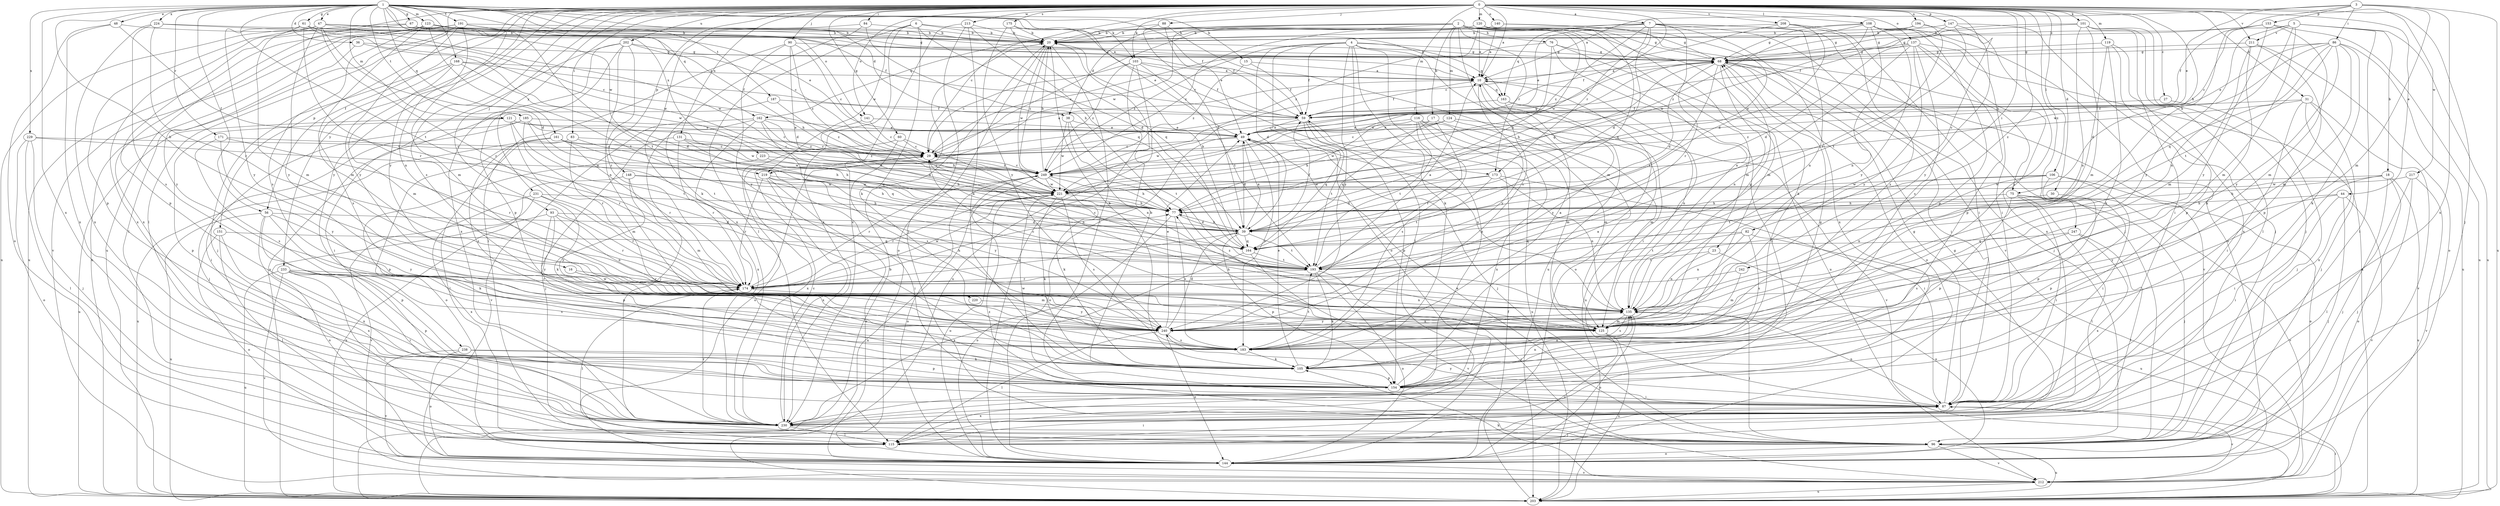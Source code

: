 strict digraph  {
0;
1;
2;
3;
4;
5;
6;
7;
10;
15;
16;
17;
18;
20;
23;
27;
29;
30;
31;
36;
38;
39;
44;
47;
48;
49;
56;
59;
60;
61;
67;
68;
75;
76;
77;
82;
83;
84;
86;
87;
88;
90;
93;
96;
101;
103;
105;
106;
108;
115;
116;
119;
120;
121;
123;
124;
125;
131;
135;
137;
140;
141;
144;
147;
148;
151;
153;
154;
161;
162;
163;
164;
168;
171;
173;
174;
175;
183;
185;
187;
191;
193;
194;
202;
203;
208;
211;
212;
213;
217;
219;
220;
221;
223;
224;
229;
230;
231;
233;
238;
240;
242;
247;
249;
0 -> 7  [label=a];
0 -> 10  [label=a];
0 -> 23  [label=c];
0 -> 27  [label=c];
0 -> 29  [label=c];
0 -> 30  [label=d];
0 -> 31  [label=d];
0 -> 44  [label=e];
0 -> 56  [label=f];
0 -> 60  [label=g];
0 -> 75  [label=h];
0 -> 82  [label=i];
0 -> 83  [label=i];
0 -> 84  [label=i];
0 -> 88  [label=j];
0 -> 90  [label=j];
0 -> 93  [label=j];
0 -> 96  [label=j];
0 -> 101  [label=k];
0 -> 103  [label=k];
0 -> 106  [label=l];
0 -> 108  [label=l];
0 -> 115  [label=l];
0 -> 116  [label=m];
0 -> 119  [label=m];
0 -> 120  [label=m];
0 -> 131  [label=n];
0 -> 137  [label=o];
0 -> 140  [label=o];
0 -> 141  [label=o];
0 -> 147  [label=p];
0 -> 148  [label=p];
0 -> 151  [label=p];
0 -> 175  [label=s];
0 -> 183  [label=s];
0 -> 194  [label=u];
0 -> 202  [label=u];
0 -> 203  [label=u];
0 -> 208  [label=v];
0 -> 211  [label=v];
0 -> 213  [label=w];
0 -> 217  [label=w];
0 -> 231  [label=y];
0 -> 233  [label=y];
0 -> 238  [label=y];
0 -> 240  [label=y];
0 -> 242  [label=z];
0 -> 247  [label=z];
0 -> 249  [label=z];
1 -> 15  [label=b];
1 -> 16  [label=b];
1 -> 36  [label=d];
1 -> 38  [label=d];
1 -> 47  [label=e];
1 -> 48  [label=e];
1 -> 56  [label=f];
1 -> 59  [label=f];
1 -> 61  [label=g];
1 -> 67  [label=g];
1 -> 103  [label=k];
1 -> 121  [label=m];
1 -> 123  [label=m];
1 -> 141  [label=o];
1 -> 161  [label=q];
1 -> 162  [label=q];
1 -> 168  [label=r];
1 -> 171  [label=r];
1 -> 173  [label=r];
1 -> 185  [label=t];
1 -> 187  [label=t];
1 -> 191  [label=t];
1 -> 193  [label=t];
1 -> 219  [label=w];
1 -> 223  [label=x];
1 -> 224  [label=x];
1 -> 229  [label=x];
1 -> 230  [label=x];
2 -> 17  [label=b];
2 -> 38  [label=d];
2 -> 68  [label=g];
2 -> 75  [label=h];
2 -> 76  [label=h];
2 -> 105  [label=k];
2 -> 124  [label=m];
2 -> 125  [label=m];
2 -> 135  [label=n];
2 -> 162  [label=q];
2 -> 173  [label=r];
2 -> 183  [label=s];
2 -> 219  [label=w];
2 -> 249  [label=z];
3 -> 10  [label=a];
3 -> 49  [label=e];
3 -> 77  [label=h];
3 -> 86  [label=i];
3 -> 125  [label=m];
3 -> 153  [label=p];
3 -> 203  [label=u];
3 -> 230  [label=x];
4 -> 39  [label=d];
4 -> 59  [label=f];
4 -> 68  [label=g];
4 -> 105  [label=k];
4 -> 115  [label=l];
4 -> 144  [label=o];
4 -> 163  [label=q];
4 -> 203  [label=u];
4 -> 230  [label=x];
4 -> 240  [label=y];
4 -> 249  [label=z];
5 -> 18  [label=b];
5 -> 29  [label=c];
5 -> 115  [label=l];
5 -> 125  [label=m];
5 -> 135  [label=n];
5 -> 203  [label=u];
5 -> 211  [label=v];
5 -> 240  [label=y];
6 -> 10  [label=a];
6 -> 20  [label=b];
6 -> 39  [label=d];
6 -> 105  [label=k];
6 -> 115  [label=l];
6 -> 219  [label=w];
6 -> 230  [label=x];
7 -> 20  [label=b];
7 -> 39  [label=d];
7 -> 49  [label=e];
7 -> 96  [label=j];
7 -> 135  [label=n];
7 -> 163  [label=q];
7 -> 173  [label=r];
7 -> 174  [label=r];
7 -> 212  [label=v];
7 -> 230  [label=x];
7 -> 249  [label=z];
10 -> 59  [label=f];
10 -> 87  [label=i];
10 -> 144  [label=o];
10 -> 163  [label=q];
10 -> 240  [label=y];
15 -> 10  [label=a];
15 -> 59  [label=f];
15 -> 249  [label=z];
16 -> 125  [label=m];
16 -> 174  [label=r];
16 -> 220  [label=w];
17 -> 49  [label=e];
17 -> 125  [label=m];
17 -> 164  [label=q];
17 -> 174  [label=r];
18 -> 77  [label=h];
18 -> 87  [label=i];
18 -> 96  [label=j];
18 -> 144  [label=o];
18 -> 203  [label=u];
18 -> 221  [label=w];
20 -> 68  [label=g];
20 -> 87  [label=i];
20 -> 144  [label=o];
20 -> 221  [label=w];
20 -> 249  [label=z];
23 -> 135  [label=n];
23 -> 144  [label=o];
23 -> 193  [label=t];
27 -> 59  [label=f];
27 -> 96  [label=j];
29 -> 10  [label=a];
29 -> 68  [label=g];
29 -> 230  [label=x];
29 -> 249  [label=z];
30 -> 77  [label=h];
30 -> 154  [label=p];
31 -> 59  [label=f];
31 -> 87  [label=i];
31 -> 96  [label=j];
31 -> 212  [label=v];
31 -> 230  [label=x];
31 -> 249  [label=z];
36 -> 68  [label=g];
36 -> 221  [label=w];
36 -> 240  [label=y];
38 -> 49  [label=e];
38 -> 135  [label=n];
38 -> 193  [label=t];
38 -> 221  [label=w];
39 -> 49  [label=e];
39 -> 59  [label=f];
39 -> 77  [label=h];
39 -> 154  [label=p];
39 -> 164  [label=q];
39 -> 174  [label=r];
39 -> 193  [label=t];
44 -> 77  [label=h];
44 -> 87  [label=i];
44 -> 96  [label=j];
44 -> 212  [label=v];
44 -> 240  [label=y];
47 -> 20  [label=b];
47 -> 39  [label=d];
47 -> 59  [label=f];
47 -> 154  [label=p];
47 -> 174  [label=r];
47 -> 203  [label=u];
47 -> 221  [label=w];
47 -> 240  [label=y];
48 -> 20  [label=b];
48 -> 144  [label=o];
48 -> 193  [label=t];
48 -> 230  [label=x];
49 -> 29  [label=c];
49 -> 39  [label=d];
49 -> 96  [label=j];
49 -> 135  [label=n];
49 -> 144  [label=o];
49 -> 183  [label=s];
56 -> 39  [label=d];
56 -> 105  [label=k];
56 -> 154  [label=p];
56 -> 203  [label=u];
56 -> 230  [label=x];
56 -> 240  [label=y];
59 -> 49  [label=e];
59 -> 154  [label=p];
59 -> 164  [label=q];
59 -> 193  [label=t];
59 -> 221  [label=w];
60 -> 29  [label=c];
60 -> 135  [label=n];
60 -> 144  [label=o];
60 -> 183  [label=s];
61 -> 20  [label=b];
61 -> 29  [label=c];
61 -> 125  [label=m];
61 -> 174  [label=r];
61 -> 221  [label=w];
61 -> 240  [label=y];
67 -> 20  [label=b];
67 -> 29  [label=c];
67 -> 68  [label=g];
67 -> 154  [label=p];
67 -> 230  [label=x];
68 -> 10  [label=a];
68 -> 39  [label=d];
68 -> 77  [label=h];
68 -> 87  [label=i];
68 -> 96  [label=j];
68 -> 135  [label=n];
68 -> 144  [label=o];
68 -> 193  [label=t];
68 -> 212  [label=v];
75 -> 77  [label=h];
75 -> 87  [label=i];
75 -> 96  [label=j];
75 -> 115  [label=l];
75 -> 154  [label=p];
75 -> 212  [label=v];
76 -> 29  [label=c];
76 -> 68  [label=g];
76 -> 77  [label=h];
76 -> 115  [label=l];
76 -> 203  [label=u];
77 -> 39  [label=d];
77 -> 68  [label=g];
77 -> 144  [label=o];
77 -> 183  [label=s];
82 -> 135  [label=n];
82 -> 164  [label=q];
82 -> 183  [label=s];
82 -> 193  [label=t];
82 -> 203  [label=u];
83 -> 29  [label=c];
83 -> 115  [label=l];
83 -> 125  [label=m];
83 -> 144  [label=o];
83 -> 221  [label=w];
84 -> 20  [label=b];
84 -> 77  [label=h];
84 -> 105  [label=k];
84 -> 230  [label=x];
86 -> 49  [label=e];
86 -> 68  [label=g];
86 -> 105  [label=k];
86 -> 125  [label=m];
86 -> 164  [label=q];
86 -> 193  [label=t];
86 -> 203  [label=u];
86 -> 221  [label=w];
86 -> 240  [label=y];
87 -> 68  [label=g];
87 -> 135  [label=n];
87 -> 212  [label=v];
87 -> 230  [label=x];
87 -> 240  [label=y];
88 -> 20  [label=b];
88 -> 39  [label=d];
88 -> 49  [label=e];
88 -> 125  [label=m];
90 -> 29  [label=c];
90 -> 39  [label=d];
90 -> 68  [label=g];
90 -> 115  [label=l];
90 -> 240  [label=y];
90 -> 249  [label=z];
93 -> 39  [label=d];
93 -> 135  [label=n];
93 -> 144  [label=o];
93 -> 154  [label=p];
93 -> 174  [label=r];
93 -> 240  [label=y];
96 -> 49  [label=e];
96 -> 144  [label=o];
96 -> 203  [label=u];
96 -> 212  [label=v];
96 -> 249  [label=z];
101 -> 20  [label=b];
101 -> 59  [label=f];
101 -> 87  [label=i];
101 -> 96  [label=j];
101 -> 115  [label=l];
101 -> 125  [label=m];
101 -> 135  [label=n];
103 -> 10  [label=a];
103 -> 29  [label=c];
103 -> 59  [label=f];
103 -> 144  [label=o];
103 -> 193  [label=t];
103 -> 203  [label=u];
103 -> 249  [label=z];
105 -> 20  [label=b];
105 -> 49  [label=e];
105 -> 135  [label=n];
105 -> 154  [label=p];
106 -> 87  [label=i];
106 -> 135  [label=n];
106 -> 144  [label=o];
106 -> 154  [label=p];
106 -> 193  [label=t];
106 -> 221  [label=w];
108 -> 20  [label=b];
108 -> 68  [label=g];
108 -> 87  [label=i];
108 -> 135  [label=n];
108 -> 144  [label=o];
108 -> 154  [label=p];
108 -> 221  [label=w];
108 -> 240  [label=y];
108 -> 249  [label=z];
115 -> 68  [label=g];
115 -> 87  [label=i];
116 -> 49  [label=e];
116 -> 77  [label=h];
116 -> 125  [label=m];
116 -> 183  [label=s];
116 -> 193  [label=t];
116 -> 203  [label=u];
116 -> 230  [label=x];
119 -> 39  [label=d];
119 -> 68  [label=g];
119 -> 105  [label=k];
119 -> 154  [label=p];
119 -> 230  [label=x];
120 -> 10  [label=a];
120 -> 20  [label=b];
120 -> 29  [label=c];
120 -> 125  [label=m];
120 -> 164  [label=q];
120 -> 221  [label=w];
120 -> 249  [label=z];
121 -> 29  [label=c];
121 -> 49  [label=e];
121 -> 154  [label=p];
121 -> 174  [label=r];
121 -> 193  [label=t];
121 -> 203  [label=u];
123 -> 20  [label=b];
123 -> 49  [label=e];
123 -> 59  [label=f];
123 -> 68  [label=g];
123 -> 125  [label=m];
123 -> 183  [label=s];
123 -> 193  [label=t];
123 -> 203  [label=u];
123 -> 230  [label=x];
124 -> 29  [label=c];
124 -> 49  [label=e];
124 -> 125  [label=m];
124 -> 212  [label=v];
124 -> 221  [label=w];
125 -> 77  [label=h];
125 -> 144  [label=o];
125 -> 203  [label=u];
125 -> 249  [label=z];
131 -> 29  [label=c];
131 -> 77  [label=h];
131 -> 96  [label=j];
131 -> 164  [label=q];
131 -> 174  [label=r];
135 -> 29  [label=c];
135 -> 68  [label=g];
135 -> 96  [label=j];
135 -> 125  [label=m];
135 -> 144  [label=o];
135 -> 183  [label=s];
135 -> 240  [label=y];
137 -> 39  [label=d];
137 -> 59  [label=f];
137 -> 68  [label=g];
137 -> 154  [label=p];
137 -> 174  [label=r];
137 -> 183  [label=s];
137 -> 203  [label=u];
137 -> 230  [label=x];
137 -> 240  [label=y];
140 -> 10  [label=a];
140 -> 20  [label=b];
140 -> 68  [label=g];
140 -> 221  [label=w];
141 -> 29  [label=c];
141 -> 39  [label=d];
141 -> 49  [label=e];
144 -> 212  [label=v];
147 -> 20  [label=b];
147 -> 68  [label=g];
147 -> 96  [label=j];
147 -> 183  [label=s];
147 -> 193  [label=t];
148 -> 77  [label=h];
148 -> 105  [label=k];
148 -> 125  [label=m];
148 -> 203  [label=u];
148 -> 221  [label=w];
151 -> 115  [label=l];
151 -> 144  [label=o];
151 -> 164  [label=q];
151 -> 230  [label=x];
153 -> 20  [label=b];
153 -> 59  [label=f];
153 -> 68  [label=g];
153 -> 125  [label=m];
153 -> 203  [label=u];
153 -> 240  [label=y];
154 -> 10  [label=a];
154 -> 20  [label=b];
154 -> 68  [label=g];
154 -> 87  [label=i];
154 -> 135  [label=n];
154 -> 221  [label=w];
161 -> 29  [label=c];
161 -> 77  [label=h];
161 -> 174  [label=r];
161 -> 183  [label=s];
161 -> 203  [label=u];
161 -> 249  [label=z];
162 -> 49  [label=e];
162 -> 77  [label=h];
162 -> 96  [label=j];
162 -> 164  [label=q];
162 -> 212  [label=v];
162 -> 230  [label=x];
162 -> 249  [label=z];
163 -> 59  [label=f];
163 -> 135  [label=n];
163 -> 203  [label=u];
163 -> 240  [label=y];
164 -> 20  [label=b];
164 -> 193  [label=t];
164 -> 212  [label=v];
164 -> 230  [label=x];
168 -> 10  [label=a];
168 -> 39  [label=d];
168 -> 59  [label=f];
168 -> 96  [label=j];
168 -> 125  [label=m];
168 -> 183  [label=s];
171 -> 29  [label=c];
171 -> 174  [label=r];
171 -> 183  [label=s];
171 -> 240  [label=y];
173 -> 39  [label=d];
173 -> 87  [label=i];
173 -> 135  [label=n];
173 -> 193  [label=t];
173 -> 221  [label=w];
174 -> 20  [label=b];
174 -> 77  [label=h];
174 -> 115  [label=l];
174 -> 135  [label=n];
174 -> 221  [label=w];
175 -> 20  [label=b];
175 -> 49  [label=e];
175 -> 164  [label=q];
175 -> 240  [label=y];
183 -> 10  [label=a];
183 -> 105  [label=k];
183 -> 193  [label=t];
185 -> 49  [label=e];
185 -> 87  [label=i];
185 -> 96  [label=j];
185 -> 174  [label=r];
185 -> 193  [label=t];
185 -> 221  [label=w];
187 -> 59  [label=f];
187 -> 87  [label=i];
187 -> 249  [label=z];
191 -> 20  [label=b];
191 -> 115  [label=l];
191 -> 125  [label=m];
191 -> 135  [label=n];
191 -> 193  [label=t];
191 -> 203  [label=u];
191 -> 212  [label=v];
191 -> 240  [label=y];
193 -> 10  [label=a];
193 -> 29  [label=c];
193 -> 96  [label=j];
193 -> 105  [label=k];
193 -> 144  [label=o];
193 -> 174  [label=r];
194 -> 20  [label=b];
194 -> 68  [label=g];
194 -> 193  [label=t];
194 -> 240  [label=y];
202 -> 68  [label=g];
202 -> 77  [label=h];
202 -> 135  [label=n];
202 -> 154  [label=p];
202 -> 174  [label=r];
202 -> 203  [label=u];
202 -> 230  [label=x];
203 -> 20  [label=b];
203 -> 59  [label=f];
203 -> 87  [label=i];
208 -> 20  [label=b];
208 -> 29  [label=c];
208 -> 39  [label=d];
208 -> 87  [label=i];
208 -> 183  [label=s];
211 -> 68  [label=g];
211 -> 105  [label=k];
211 -> 125  [label=m];
211 -> 144  [label=o];
211 -> 154  [label=p];
212 -> 105  [label=k];
212 -> 203  [label=u];
213 -> 20  [label=b];
213 -> 96  [label=j];
213 -> 105  [label=k];
213 -> 164  [label=q];
213 -> 230  [label=x];
217 -> 96  [label=j];
217 -> 115  [label=l];
217 -> 212  [label=v];
217 -> 221  [label=w];
219 -> 87  [label=i];
219 -> 144  [label=o];
219 -> 174  [label=r];
219 -> 221  [label=w];
219 -> 230  [label=x];
219 -> 240  [label=y];
220 -> 240  [label=y];
221 -> 77  [label=h];
221 -> 105  [label=k];
221 -> 144  [label=o];
221 -> 174  [label=r];
221 -> 183  [label=s];
223 -> 77  [label=h];
223 -> 154  [label=p];
223 -> 249  [label=z];
224 -> 10  [label=a];
224 -> 20  [label=b];
224 -> 174  [label=r];
224 -> 183  [label=s];
224 -> 230  [label=x];
229 -> 29  [label=c];
229 -> 96  [label=j];
229 -> 115  [label=l];
229 -> 144  [label=o];
229 -> 221  [label=w];
230 -> 29  [label=c];
230 -> 96  [label=j];
230 -> 115  [label=l];
230 -> 174  [label=r];
231 -> 77  [label=h];
231 -> 174  [label=r];
231 -> 212  [label=v];
231 -> 230  [label=x];
231 -> 240  [label=y];
233 -> 87  [label=i];
233 -> 115  [label=l];
233 -> 154  [label=p];
233 -> 174  [label=r];
233 -> 183  [label=s];
233 -> 203  [label=u];
233 -> 212  [label=v];
238 -> 105  [label=k];
238 -> 144  [label=o];
238 -> 154  [label=p];
238 -> 212  [label=v];
240 -> 39  [label=d];
240 -> 49  [label=e];
240 -> 115  [label=l];
240 -> 135  [label=n];
240 -> 144  [label=o];
240 -> 183  [label=s];
242 -> 125  [label=m];
242 -> 174  [label=r];
247 -> 115  [label=l];
247 -> 164  [label=q];
247 -> 183  [label=s];
247 -> 230  [label=x];
249 -> 20  [label=b];
249 -> 29  [label=c];
249 -> 77  [label=h];
249 -> 105  [label=k];
249 -> 144  [label=o];
249 -> 174  [label=r];
249 -> 203  [label=u];
249 -> 221  [label=w];
}
